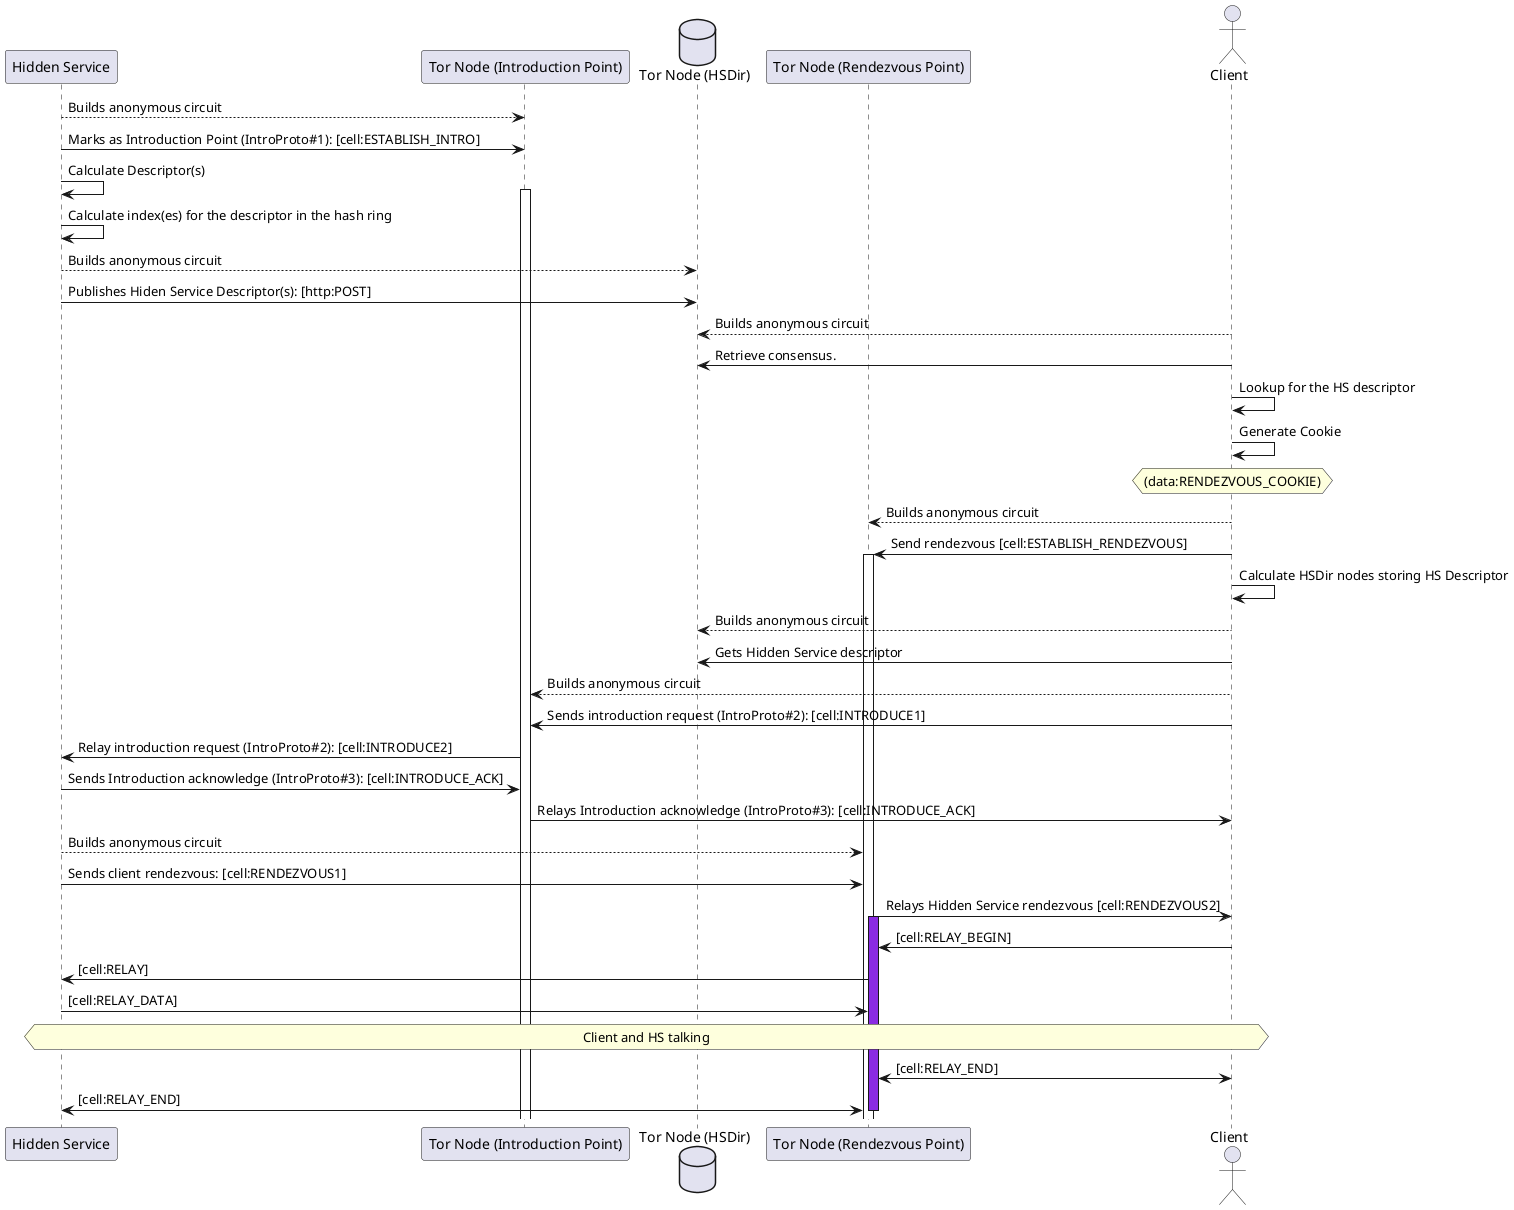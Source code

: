 ' Source https://github.com/torproject/torspec/blob/79da008392caed38736c73d839df7aa80628b645/rend-spec-v3.txt#L1493

@startuml

participant "Hidden Service" as HS
participant "Tor Node (Introduction Point)" as IntroPoint

' Intro Point Registration Protocol
HS --> IntroPoint : Builds anonymous circuit

'REG_INTRO_POINT:
HS -> IntroPoint : Marks as Introduction Point (IntroProto#1): [cell:ESTABLISH_INTRO]
HS -> HS : Calculate Descriptor(s)

activate IntroPoint

database "Tor Node (HSDir)" as HSDir

    'HS publishes its descriptor to the HSDir hash ring
    HS -> HS : Calculate index(es) for the descriptor in the hash ring
    HS --> HSDir : Builds anonymous circuit
    HS -> HSDir : Publishes Hiden Service Descriptor(s): [http:POST]

participant "Tor Node (Rendezvous Point)" as RendezvousPoint
actor "Client" as Client

    ' Lookup hiden service
    Client --> HSDir : Builds anonymous circuit
    Client -> HSDir : Retrieve consensus.
    Client -> Client : Lookup for the HS descriptor

    ' Rendezvous Protocol
    Client -> Client : Generate Cookie
    hnote over Client
        (data:RENDEZVOUS_COOKIE)
    endhnote
    Client --> RendezvousPoint : Builds anonymous circuit
    Client -> RendezvousPoint : Send rendezvous [cell:ESTABLISH_RENDEZVOUS]
    Activate RendezvousPoint

Client -> Client : Calculate HSDir nodes storing HS Descriptor
Client --> HSDir : Builds anonymous circuit
Client -> HSDir : Gets Hidden Service descriptor

Client --> IntroPoint : Builds anonymous circuit

Client -> IntroPoint : Sends introduction request (IntroProto#2): [cell:INTRODUCE1]

IntroPoint -> HS : Relay introduction request (IntroProto#2): [cell:INTRODUCE2]

HS -> IntroPoint : Sends Introduction acknowledge (IntroProto#3): [cell:INTRODUCE_ACK]

IntroPoint -> Client : Relays Introduction acknowledge (IntroProto#3): [cell:INTRODUCE_ACK]

' deactivate IntroPoint <-- commented out because: https://github.com/torproject/torspec/blob/79da008392caed38736c73d839df7aa80628b645/rend-spec-v3.txt#L978
' Hidden services MUST also keep their introduction circuits alive for as long
'    as descriptors including those intro points are valid (even if that's after
'    the time period has changed).

    ' Rendezvous Protocol (cont.)
    HS --> RendezvousPoint : Builds anonymous circuit
    HS -> RendezvousPoint : Sends client rendezvous: [cell:RENDEZVOUS1]
    RendezvousPoint -> Client : Relays Hidden Service rendezvous [cell:RENDEZVOUS2]

activate RendezvousPoint #BlueViolet

    Client -> RendezvousPoint : [cell:RELAY_BEGIN]
    RendezvousPoint -> HS : [cell:RELAY]
    HS -> RendezvousPoint : [cell:RELAY_DATA]
    hnote across : Client and HS talking
    Client <-> RendezvousPoint : [cell:RELAY_END]
    RendezvousPoint <-> HS : [cell:RELAY_END]

deactivate RendezvousPoint

@enduml